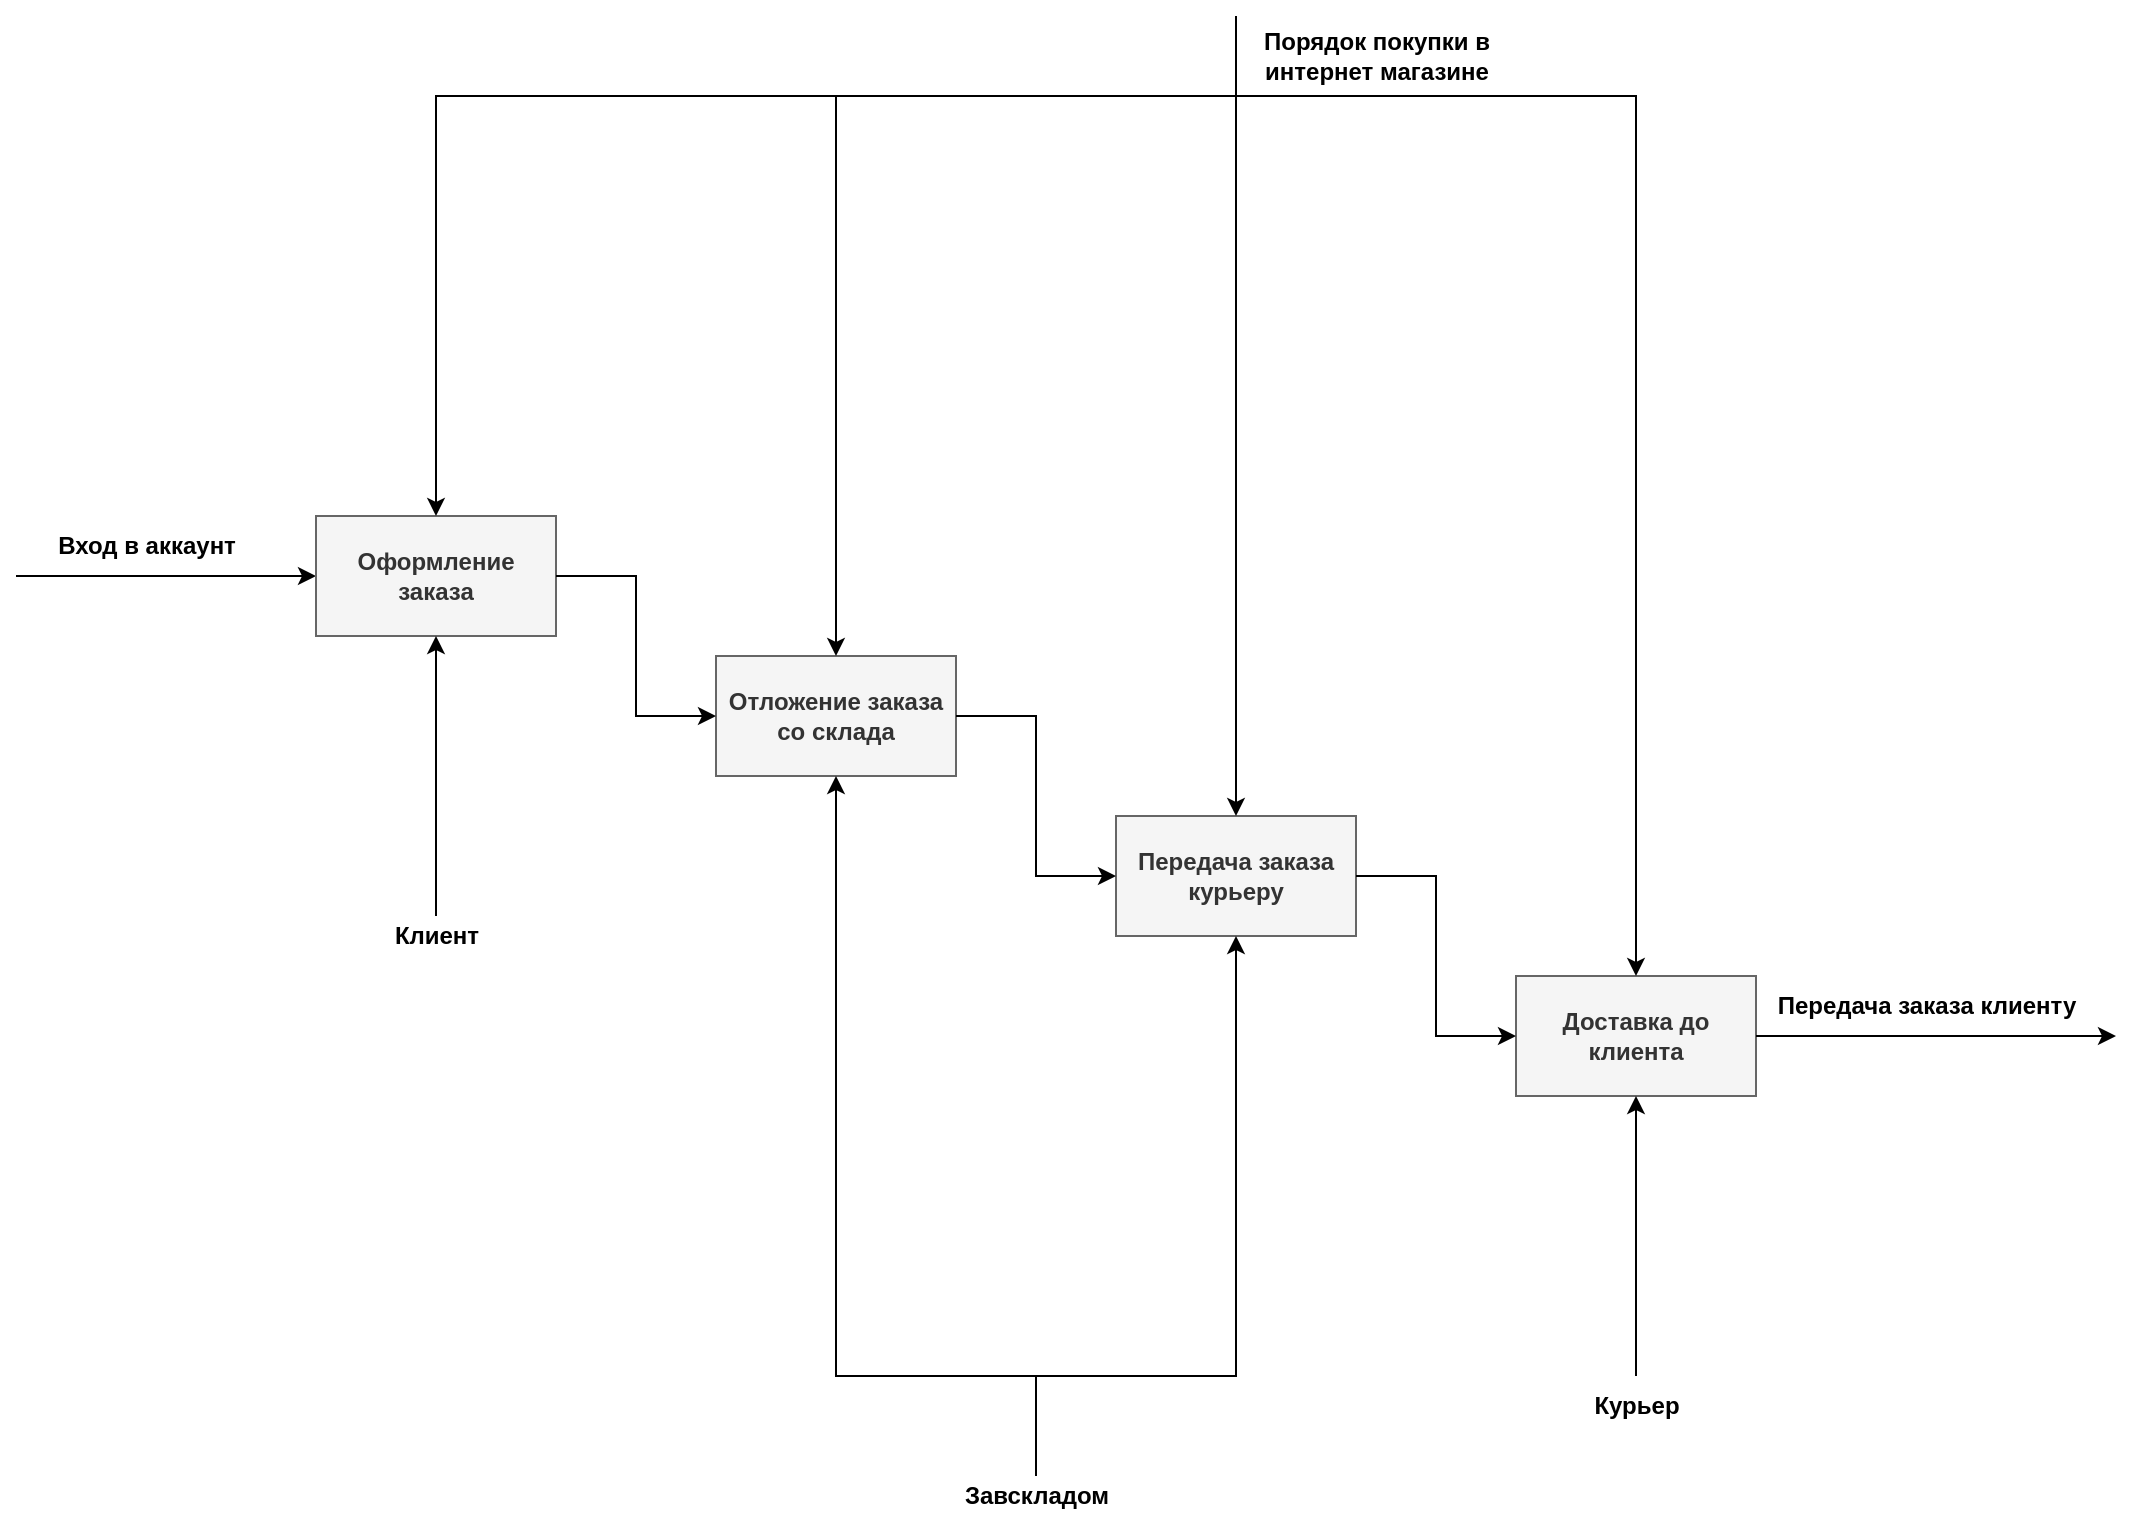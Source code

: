 <mxfile version="21.1.2" type="device">
  <diagram name="Страница 1" id="y83XvdLFoJ3QO5QbPWg6">
    <mxGraphModel dx="1434" dy="1965" grid="1" gridSize="10" guides="1" tooltips="1" connect="1" arrows="1" fold="1" page="1" pageScale="1" pageWidth="827" pageHeight="1169" math="0" shadow="0">
      <root>
        <mxCell id="0" />
        <mxCell id="1" parent="0" />
        <mxCell id="8lpgtISos9dYDk8d2gf2-1" value="" style="endArrow=classic;html=1;rounded=0;" edge="1" parent="1">
          <mxGeometry width="50" height="50" relative="1" as="geometry">
            <mxPoint x="10" y="280" as="sourcePoint" />
            <mxPoint x="160" y="280" as="targetPoint" />
          </mxGeometry>
        </mxCell>
        <mxCell id="8lpgtISos9dYDk8d2gf2-2" value="Вход в аккаунт" style="text;html=1;align=center;verticalAlign=middle;resizable=0;points=[];autosize=1;strokeColor=none;fillColor=none;fontStyle=1" vertex="1" parent="1">
          <mxGeometry x="20" y="250" width="110" height="30" as="geometry" />
        </mxCell>
        <mxCell id="8lpgtISos9dYDk8d2gf2-3" value="Оформление заказа" style="rounded=0;whiteSpace=wrap;html=1;fontStyle=1;fillColor=#f5f5f5;fontColor=#333333;strokeColor=#666666;" vertex="1" parent="1">
          <mxGeometry x="160" y="250" width="120" height="60" as="geometry" />
        </mxCell>
        <mxCell id="8lpgtISos9dYDk8d2gf2-4" value="Отложение заказа со склада" style="rounded=0;whiteSpace=wrap;html=1;fontStyle=1;fillColor=#f5f5f5;fontColor=#333333;strokeColor=#666666;" vertex="1" parent="1">
          <mxGeometry x="360" y="320" width="120" height="60" as="geometry" />
        </mxCell>
        <mxCell id="8lpgtISos9dYDk8d2gf2-5" value="" style="endArrow=classic;html=1;rounded=0;exitX=1;exitY=0.5;exitDx=0;exitDy=0;entryX=0;entryY=0.5;entryDx=0;entryDy=0;" edge="1" parent="1" source="8lpgtISos9dYDk8d2gf2-3" target="8lpgtISos9dYDk8d2gf2-4">
          <mxGeometry width="50" height="50" relative="1" as="geometry">
            <mxPoint x="390" y="430" as="sourcePoint" />
            <mxPoint x="440" y="380" as="targetPoint" />
            <Array as="points">
              <mxPoint x="320" y="280" />
              <mxPoint x="320" y="350" />
            </Array>
          </mxGeometry>
        </mxCell>
        <mxCell id="8lpgtISos9dYDk8d2gf2-6" value="&lt;b&gt;Передача заказа курьеру&lt;/b&gt;" style="rounded=0;whiteSpace=wrap;html=1;fillColor=#f5f5f5;fontColor=#333333;strokeColor=#666666;" vertex="1" parent="1">
          <mxGeometry x="560" y="400" width="120" height="60" as="geometry" />
        </mxCell>
        <mxCell id="8lpgtISos9dYDk8d2gf2-9" value="" style="endArrow=classic;html=1;rounded=0;exitX=1;exitY=0.5;exitDx=0;exitDy=0;entryX=0;entryY=0.5;entryDx=0;entryDy=0;" edge="1" parent="1" source="8lpgtISos9dYDk8d2gf2-4" target="8lpgtISos9dYDk8d2gf2-6">
          <mxGeometry width="50" height="50" relative="1" as="geometry">
            <mxPoint x="390" y="430" as="sourcePoint" />
            <mxPoint x="440" y="380" as="targetPoint" />
            <Array as="points">
              <mxPoint x="520" y="350" />
              <mxPoint x="520" y="430" />
            </Array>
          </mxGeometry>
        </mxCell>
        <mxCell id="8lpgtISos9dYDk8d2gf2-11" value="Доставка до клиента" style="rounded=0;whiteSpace=wrap;html=1;fontStyle=1;fillColor=#f5f5f5;fontColor=#333333;strokeColor=#666666;" vertex="1" parent="1">
          <mxGeometry x="760" y="480" width="120" height="60" as="geometry" />
        </mxCell>
        <mxCell id="8lpgtISos9dYDk8d2gf2-12" value="" style="endArrow=classic;html=1;rounded=0;exitX=1;exitY=0.5;exitDx=0;exitDy=0;entryX=0;entryY=0.5;entryDx=0;entryDy=0;" edge="1" parent="1">
          <mxGeometry width="50" height="50" relative="1" as="geometry">
            <mxPoint x="680" y="430" as="sourcePoint" />
            <mxPoint x="760" y="510" as="targetPoint" />
            <Array as="points">
              <mxPoint x="720" y="430" />
              <mxPoint x="720" y="510" />
            </Array>
          </mxGeometry>
        </mxCell>
        <mxCell id="8lpgtISos9dYDk8d2gf2-13" value="" style="endArrow=classic;html=1;rounded=0;exitX=1;exitY=0.5;exitDx=0;exitDy=0;" edge="1" parent="1" source="8lpgtISos9dYDk8d2gf2-11">
          <mxGeometry width="50" height="50" relative="1" as="geometry">
            <mxPoint x="700" y="440" as="sourcePoint" />
            <mxPoint x="1060" y="510" as="targetPoint" />
          </mxGeometry>
        </mxCell>
        <mxCell id="8lpgtISos9dYDk8d2gf2-14" value="&lt;b&gt;Передача заказа клиенту&lt;/b&gt;" style="text;html=1;align=center;verticalAlign=middle;resizable=0;points=[];autosize=1;strokeColor=none;fillColor=none;" vertex="1" parent="1">
          <mxGeometry x="880" y="480" width="170" height="30" as="geometry" />
        </mxCell>
        <mxCell id="8lpgtISos9dYDk8d2gf2-15" value="" style="endArrow=classic;html=1;rounded=0;entryX=0.5;entryY=1;entryDx=0;entryDy=0;" edge="1" parent="1" target="8lpgtISos9dYDk8d2gf2-11">
          <mxGeometry width="50" height="50" relative="1" as="geometry">
            <mxPoint x="820" y="680" as="sourcePoint" />
            <mxPoint x="750" y="390" as="targetPoint" />
          </mxGeometry>
        </mxCell>
        <mxCell id="8lpgtISos9dYDk8d2gf2-16" value="Курьер" style="text;html=1;align=center;verticalAlign=middle;resizable=0;points=[];autosize=1;strokeColor=none;fillColor=none;fontStyle=1" vertex="1" parent="1">
          <mxGeometry x="785" y="680" width="70" height="30" as="geometry" />
        </mxCell>
        <mxCell id="8lpgtISos9dYDk8d2gf2-17" value="" style="endArrow=classic;startArrow=classic;html=1;rounded=0;exitX=0.5;exitY=1;exitDx=0;exitDy=0;entryX=0.5;entryY=1;entryDx=0;entryDy=0;" edge="1" parent="1" source="8lpgtISos9dYDk8d2gf2-4" target="8lpgtISos9dYDk8d2gf2-6">
          <mxGeometry width="50" height="50" relative="1" as="geometry">
            <mxPoint x="700" y="440" as="sourcePoint" />
            <mxPoint x="750" y="390" as="targetPoint" />
            <Array as="points">
              <mxPoint x="420" y="680" />
              <mxPoint x="480" y="680" />
              <mxPoint x="620" y="680" />
            </Array>
          </mxGeometry>
        </mxCell>
        <mxCell id="8lpgtISos9dYDk8d2gf2-18" value="" style="endArrow=none;html=1;rounded=0;" edge="1" parent="1">
          <mxGeometry width="50" height="50" relative="1" as="geometry">
            <mxPoint x="520" y="680" as="sourcePoint" />
            <mxPoint x="520" y="730" as="targetPoint" />
          </mxGeometry>
        </mxCell>
        <mxCell id="8lpgtISos9dYDk8d2gf2-19" value="Завскладом" style="text;html=1;align=center;verticalAlign=middle;resizable=0;points=[];autosize=1;strokeColor=none;fillColor=none;fontStyle=1" vertex="1" parent="1">
          <mxGeometry x="470" y="725" width="100" height="30" as="geometry" />
        </mxCell>
        <mxCell id="8lpgtISos9dYDk8d2gf2-20" value="" style="endArrow=classic;html=1;rounded=0;entryX=0.5;entryY=1;entryDx=0;entryDy=0;" edge="1" parent="1" target="8lpgtISos9dYDk8d2gf2-3">
          <mxGeometry width="50" height="50" relative="1" as="geometry">
            <mxPoint x="220" y="450" as="sourcePoint" />
            <mxPoint x="710" y="420" as="targetPoint" />
          </mxGeometry>
        </mxCell>
        <mxCell id="8lpgtISos9dYDk8d2gf2-21" value="Клиент" style="text;html=1;align=center;verticalAlign=middle;resizable=0;points=[];autosize=1;strokeColor=none;fillColor=none;fontStyle=1" vertex="1" parent="1">
          <mxGeometry x="185" y="445" width="70" height="30" as="geometry" />
        </mxCell>
        <mxCell id="8lpgtISos9dYDk8d2gf2-22" value="" style="endArrow=classic;startArrow=classic;html=1;rounded=0;exitX=0.5;exitY=0;exitDx=0;exitDy=0;entryX=0.5;entryY=0;entryDx=0;entryDy=0;" edge="1" parent="1" source="8lpgtISos9dYDk8d2gf2-3" target="8lpgtISos9dYDk8d2gf2-11">
          <mxGeometry width="50" height="50" relative="1" as="geometry">
            <mxPoint x="630" y="390" as="sourcePoint" />
            <mxPoint x="680" y="340" as="targetPoint" />
            <Array as="points">
              <mxPoint x="220" y="40" />
              <mxPoint x="480" y="40" />
              <mxPoint x="820" y="40" />
            </Array>
          </mxGeometry>
        </mxCell>
        <mxCell id="8lpgtISos9dYDk8d2gf2-23" value="" style="endArrow=classic;html=1;rounded=0;entryX=0.5;entryY=0;entryDx=0;entryDy=0;" edge="1" parent="1" target="8lpgtISos9dYDk8d2gf2-4">
          <mxGeometry width="50" height="50" relative="1" as="geometry">
            <mxPoint x="420" y="40" as="sourcePoint" />
            <mxPoint x="680" y="340" as="targetPoint" />
          </mxGeometry>
        </mxCell>
        <mxCell id="8lpgtISos9dYDk8d2gf2-24" value="" style="endArrow=classic;html=1;rounded=0;entryX=0.5;entryY=0;entryDx=0;entryDy=0;" edge="1" parent="1" target="8lpgtISos9dYDk8d2gf2-6">
          <mxGeometry width="50" height="50" relative="1" as="geometry">
            <mxPoint x="620" as="sourcePoint" />
            <mxPoint x="680" y="340" as="targetPoint" />
          </mxGeometry>
        </mxCell>
        <mxCell id="8lpgtISos9dYDk8d2gf2-25" value="Порядок покупки в &lt;br&gt;интернет магазине" style="text;html=1;align=center;verticalAlign=middle;resizable=0;points=[];autosize=1;strokeColor=none;fillColor=none;fontStyle=1" vertex="1" parent="1">
          <mxGeometry x="620" width="140" height="40" as="geometry" />
        </mxCell>
      </root>
    </mxGraphModel>
  </diagram>
</mxfile>
